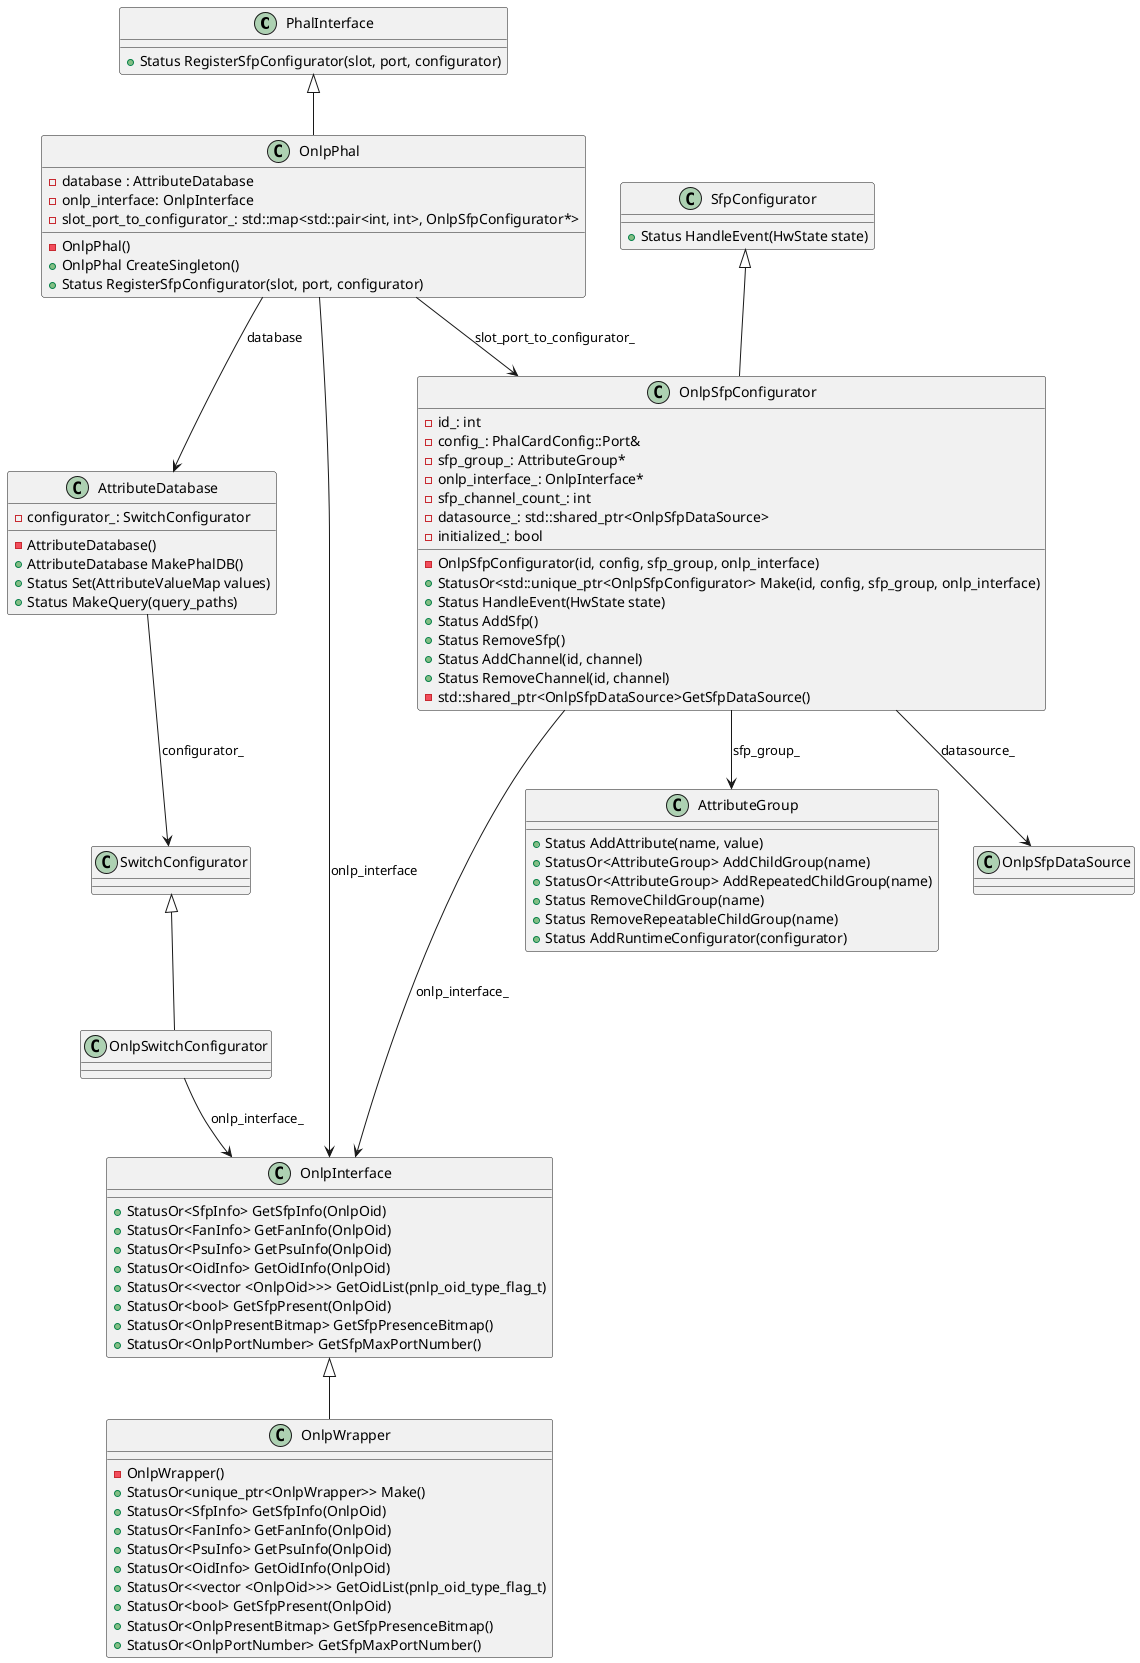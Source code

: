 @startuml
PhalInterface <|-- OnlpPhal
OnlpPhal --> AttributeDatabase: database
OnlpPhal --> OnlpInterface: onlp_interface
OnlpPhal --> OnlpSfpConfigurator: slot_port_to_configurator_
OnlpInterface <|-- OnlpWrapper
SwitchConfigurator <|-- OnlpSwitchConfigurator
OnlpSwitchConfigurator --> OnlpInterface: onlp_interface_
AttributeDatabase --> SwitchConfigurator: configurator_
SfpConfigurator <|-- OnlpSfpConfigurator
OnlpSfpConfigurator --> AttributeGroup: sfp_group_
OnlpSfpConfigurator --> OnlpInterface: onlp_interface_
OnlpSfpConfigurator --> OnlpSfpDataSource: datasource_

class PhalInterface {
  +Status RegisterSfpConfigurator(slot, port, configurator)
}

class OnlpPhal {
  -database : AttributeDatabase
  -onlp_interface: OnlpInterface
  -slot_port_to_configurator_: std::map<std::pair<int, int>, OnlpSfpConfigurator*>
  -OnlpPhal()
  +OnlpPhal CreateSingleton()
  +Status RegisterSfpConfigurator(slot, port, configurator)
}

class OnlpInterface {
  +StatusOr<SfpInfo> GetSfpInfo(OnlpOid)
  +StatusOr<FanInfo> GetFanInfo(OnlpOid)
  +StatusOr<PsuInfo> GetPsuInfo(OnlpOid)
  +StatusOr<OidInfo> GetOidInfo(OnlpOid)
  +StatusOr<<vector <OnlpOid>>> GetOidList(pnlp_oid_type_flag_t)
  +StatusOr<bool> GetSfpPresent(OnlpOid)
  +StatusOr<OnlpPresentBitmap> GetSfpPresenceBitmap()
  +StatusOr<OnlpPortNumber> GetSfpMaxPortNumber()
}

class OnlpWrapper {
  -OnlpWrapper()
  +StatusOr<unique_ptr<OnlpWrapper>> Make()
  +StatusOr<SfpInfo> GetSfpInfo(OnlpOid)
  +StatusOr<FanInfo> GetFanInfo(OnlpOid)
  +StatusOr<PsuInfo> GetPsuInfo(OnlpOid)
  +StatusOr<OidInfo> GetOidInfo(OnlpOid)
  +StatusOr<<vector <OnlpOid>>> GetOidList(pnlp_oid_type_flag_t)
  +StatusOr<bool> GetSfpPresent(OnlpOid)
  +StatusOr<OnlpPresentBitmap> GetSfpPresenceBitmap()
  +StatusOr<OnlpPortNumber> GetSfpMaxPortNumber()
}

class AttributeDatabase {
  -configurator_: SwitchConfigurator
  -AttributeDatabase()
  +AttributeDatabase MakePhalDB()
  +Status Set(AttributeValueMap values)
  +Status MakeQuery(query_paths)
}

class AttributeGroup {
  +Status AddAttribute(name, value)
  +StatusOr<AttributeGroup> AddChildGroup(name)
  +StatusOr<AttributeGroup> AddRepeatedChildGroup(name)
  +Status RemoveChildGroup(name)
  +Status RemoveRepeatableChildGroup(name)
  +Status AddRuntimeConfigurator(configurator)
}

class SfpConfigurator {
  +Status HandleEvent(HwState state)
}

class OnlpSfpConfigurator {
  -id_: int
  -config_: PhalCardConfig::Port&
  -sfp_group_: AttributeGroup*
  -onlp_interface_: OnlpInterface*
  -sfp_channel_count_: int
  -datasource_: std::shared_ptr<OnlpSfpDataSource>
  -initialized_: bool
  -OnlpSfpConfigurator(id, config, sfp_group, onlp_interface)
  +StatusOr<std::unique_ptr<OnlpSfpConfigurator> Make(id, config, sfp_group, onlp_interface)
  +Status HandleEvent(HwState state)
  +Status AddSfp()
  +Status RemoveSfp()
  +Status AddChannel(id, channel)
  +Status RemoveChannel(id, channel)
  -std::shared_ptr<OnlpSfpDataSource>GetSfpDataSource()
}
@enduml

